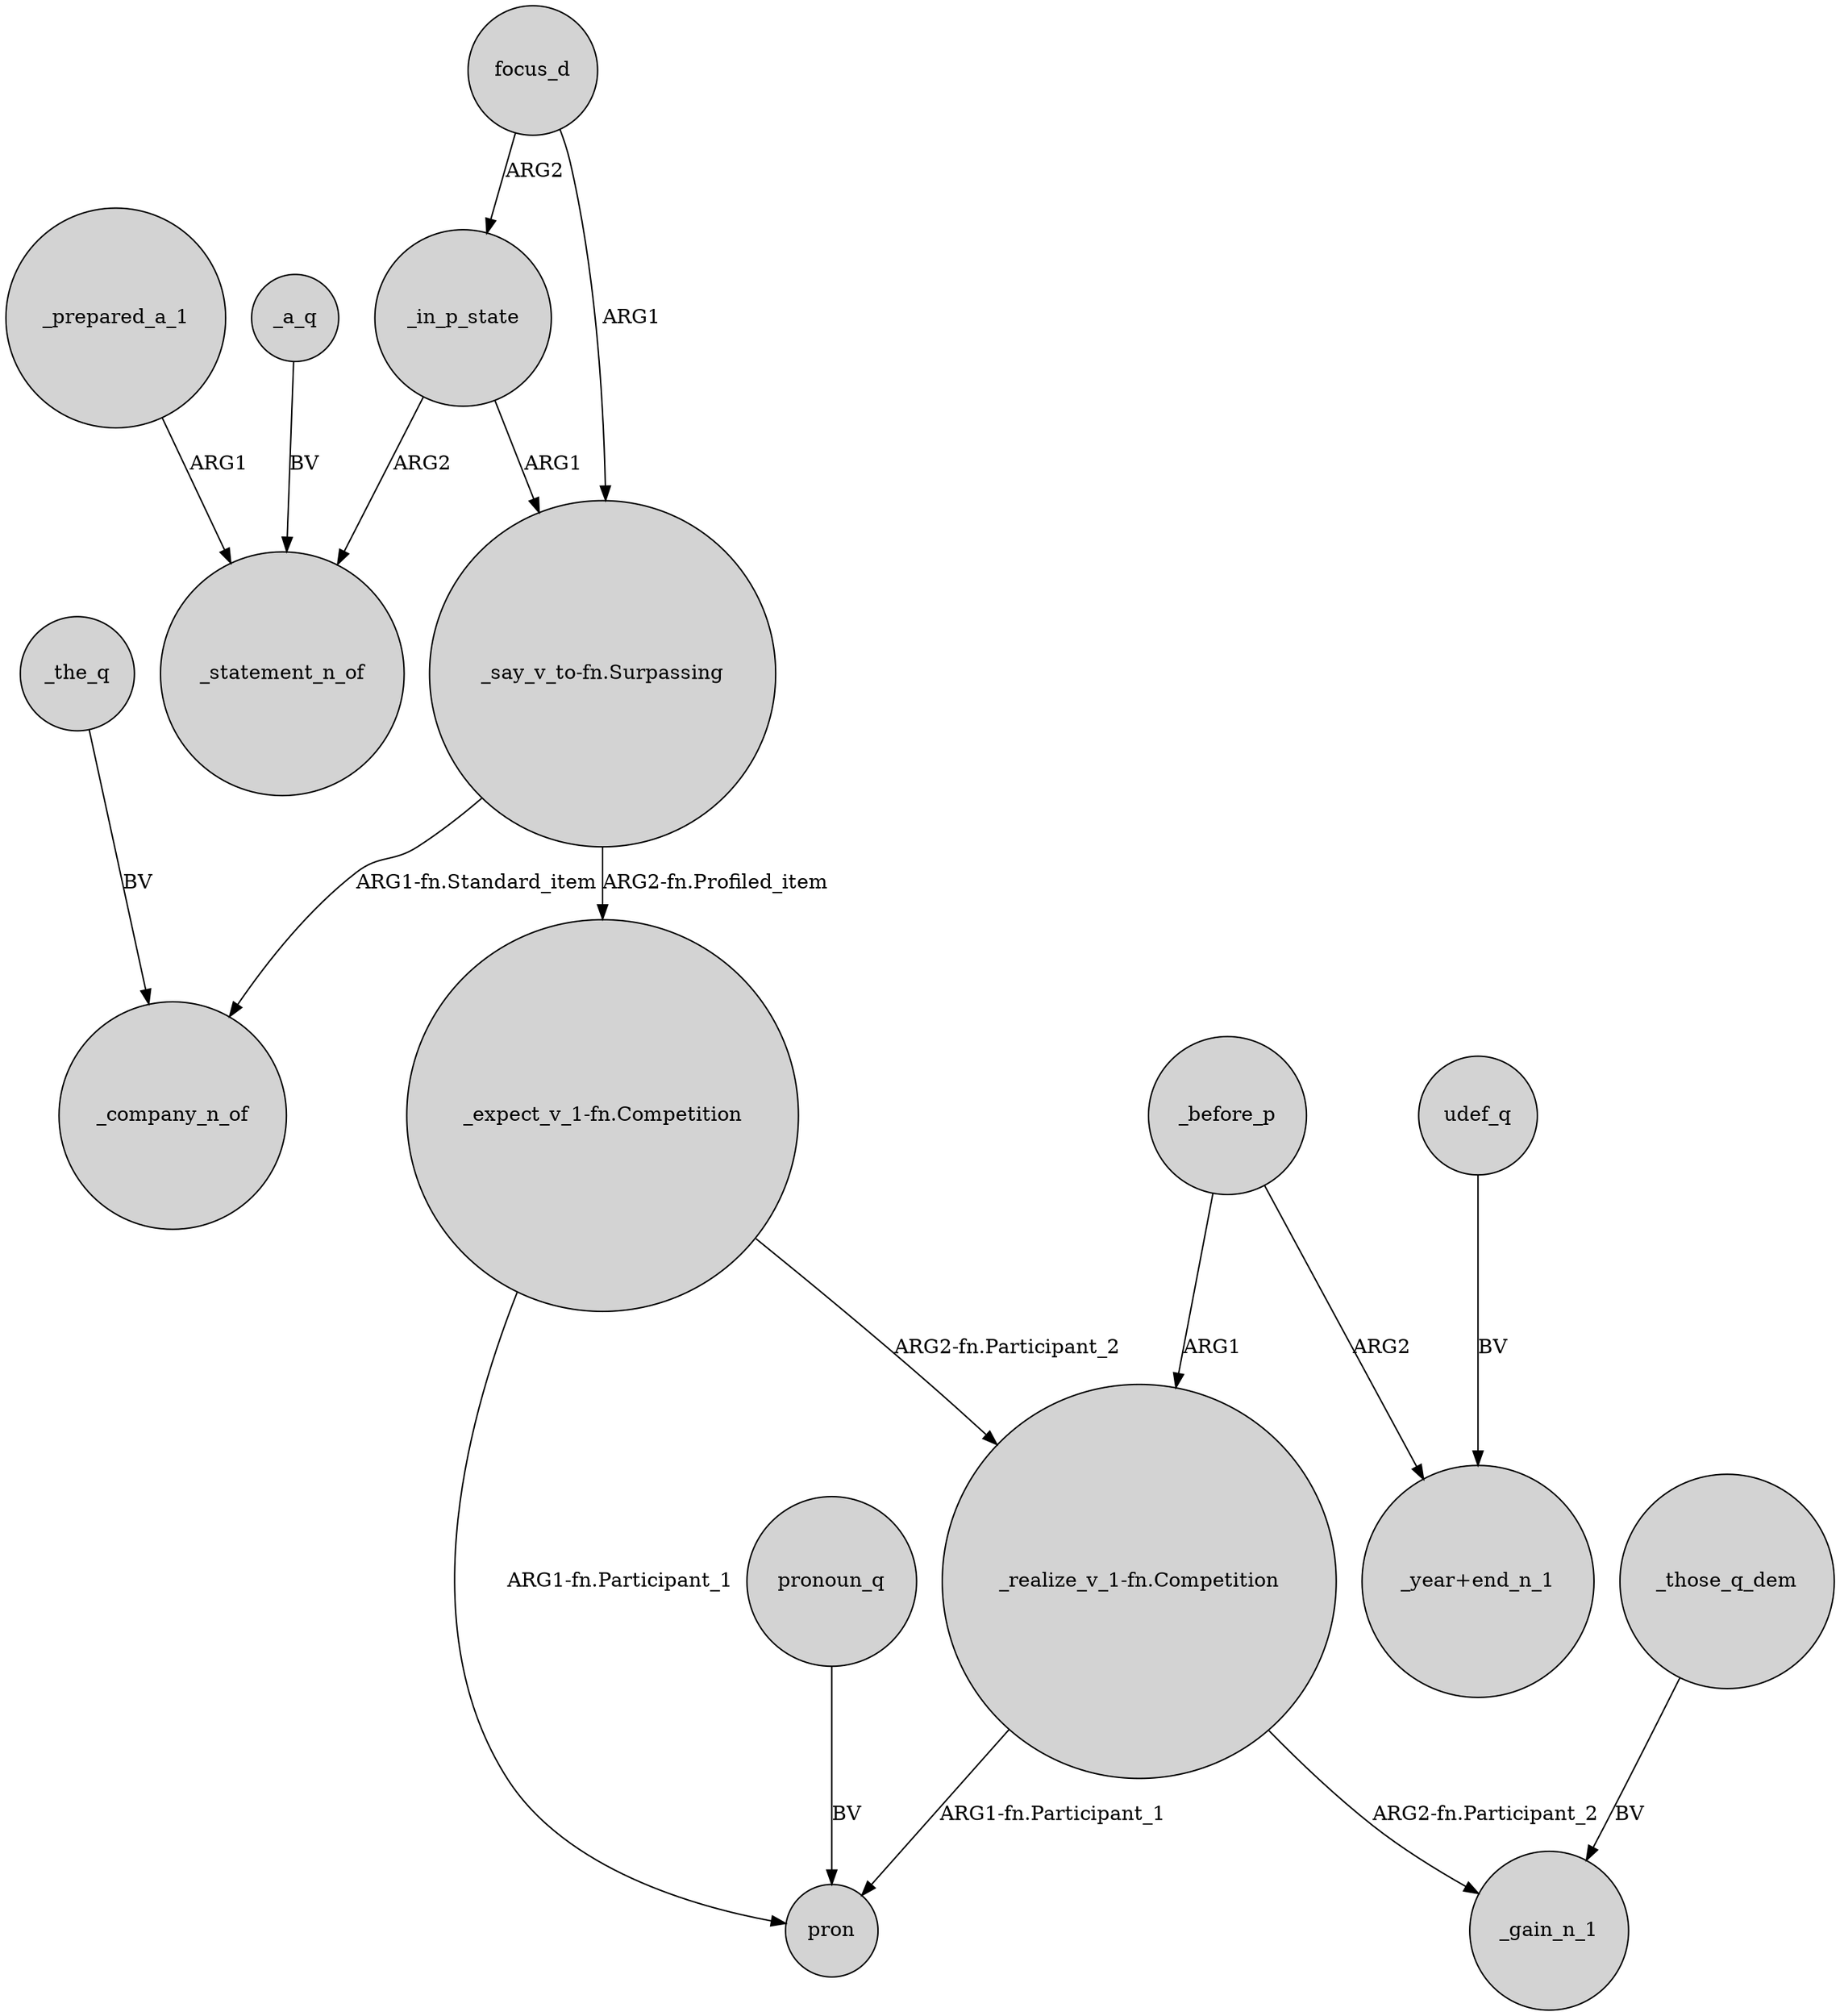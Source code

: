 digraph {
	node [shape=circle style=filled]
	focus_d -> "_say_v_to-fn.Surpassing" [label=ARG1]
	_those_q_dem -> _gain_n_1 [label=BV]
	udef_q -> "_year+end_n_1" [label=BV]
	focus_d -> _in_p_state [label=ARG2]
	"_say_v_to-fn.Surpassing" -> "_expect_v_1-fn.Competition" [label="ARG2-fn.Profiled_item"]
	"_expect_v_1-fn.Competition" -> pron [label="ARG1-fn.Participant_1"]
	"_realize_v_1-fn.Competition" -> _gain_n_1 [label="ARG2-fn.Participant_2"]
	_in_p_state -> _statement_n_of [label=ARG2]
	"_expect_v_1-fn.Competition" -> "_realize_v_1-fn.Competition" [label="ARG2-fn.Participant_2"]
	_prepared_a_1 -> _statement_n_of [label=ARG1]
	_before_p -> "_realize_v_1-fn.Competition" [label=ARG1]
	"_say_v_to-fn.Surpassing" -> _company_n_of [label="ARG1-fn.Standard_item"]
	_in_p_state -> "_say_v_to-fn.Surpassing" [label=ARG1]
	_the_q -> _company_n_of [label=BV]
	pronoun_q -> pron [label=BV]
	_before_p -> "_year+end_n_1" [label=ARG2]
	"_realize_v_1-fn.Competition" -> pron [label="ARG1-fn.Participant_1"]
	_a_q -> _statement_n_of [label=BV]
}

